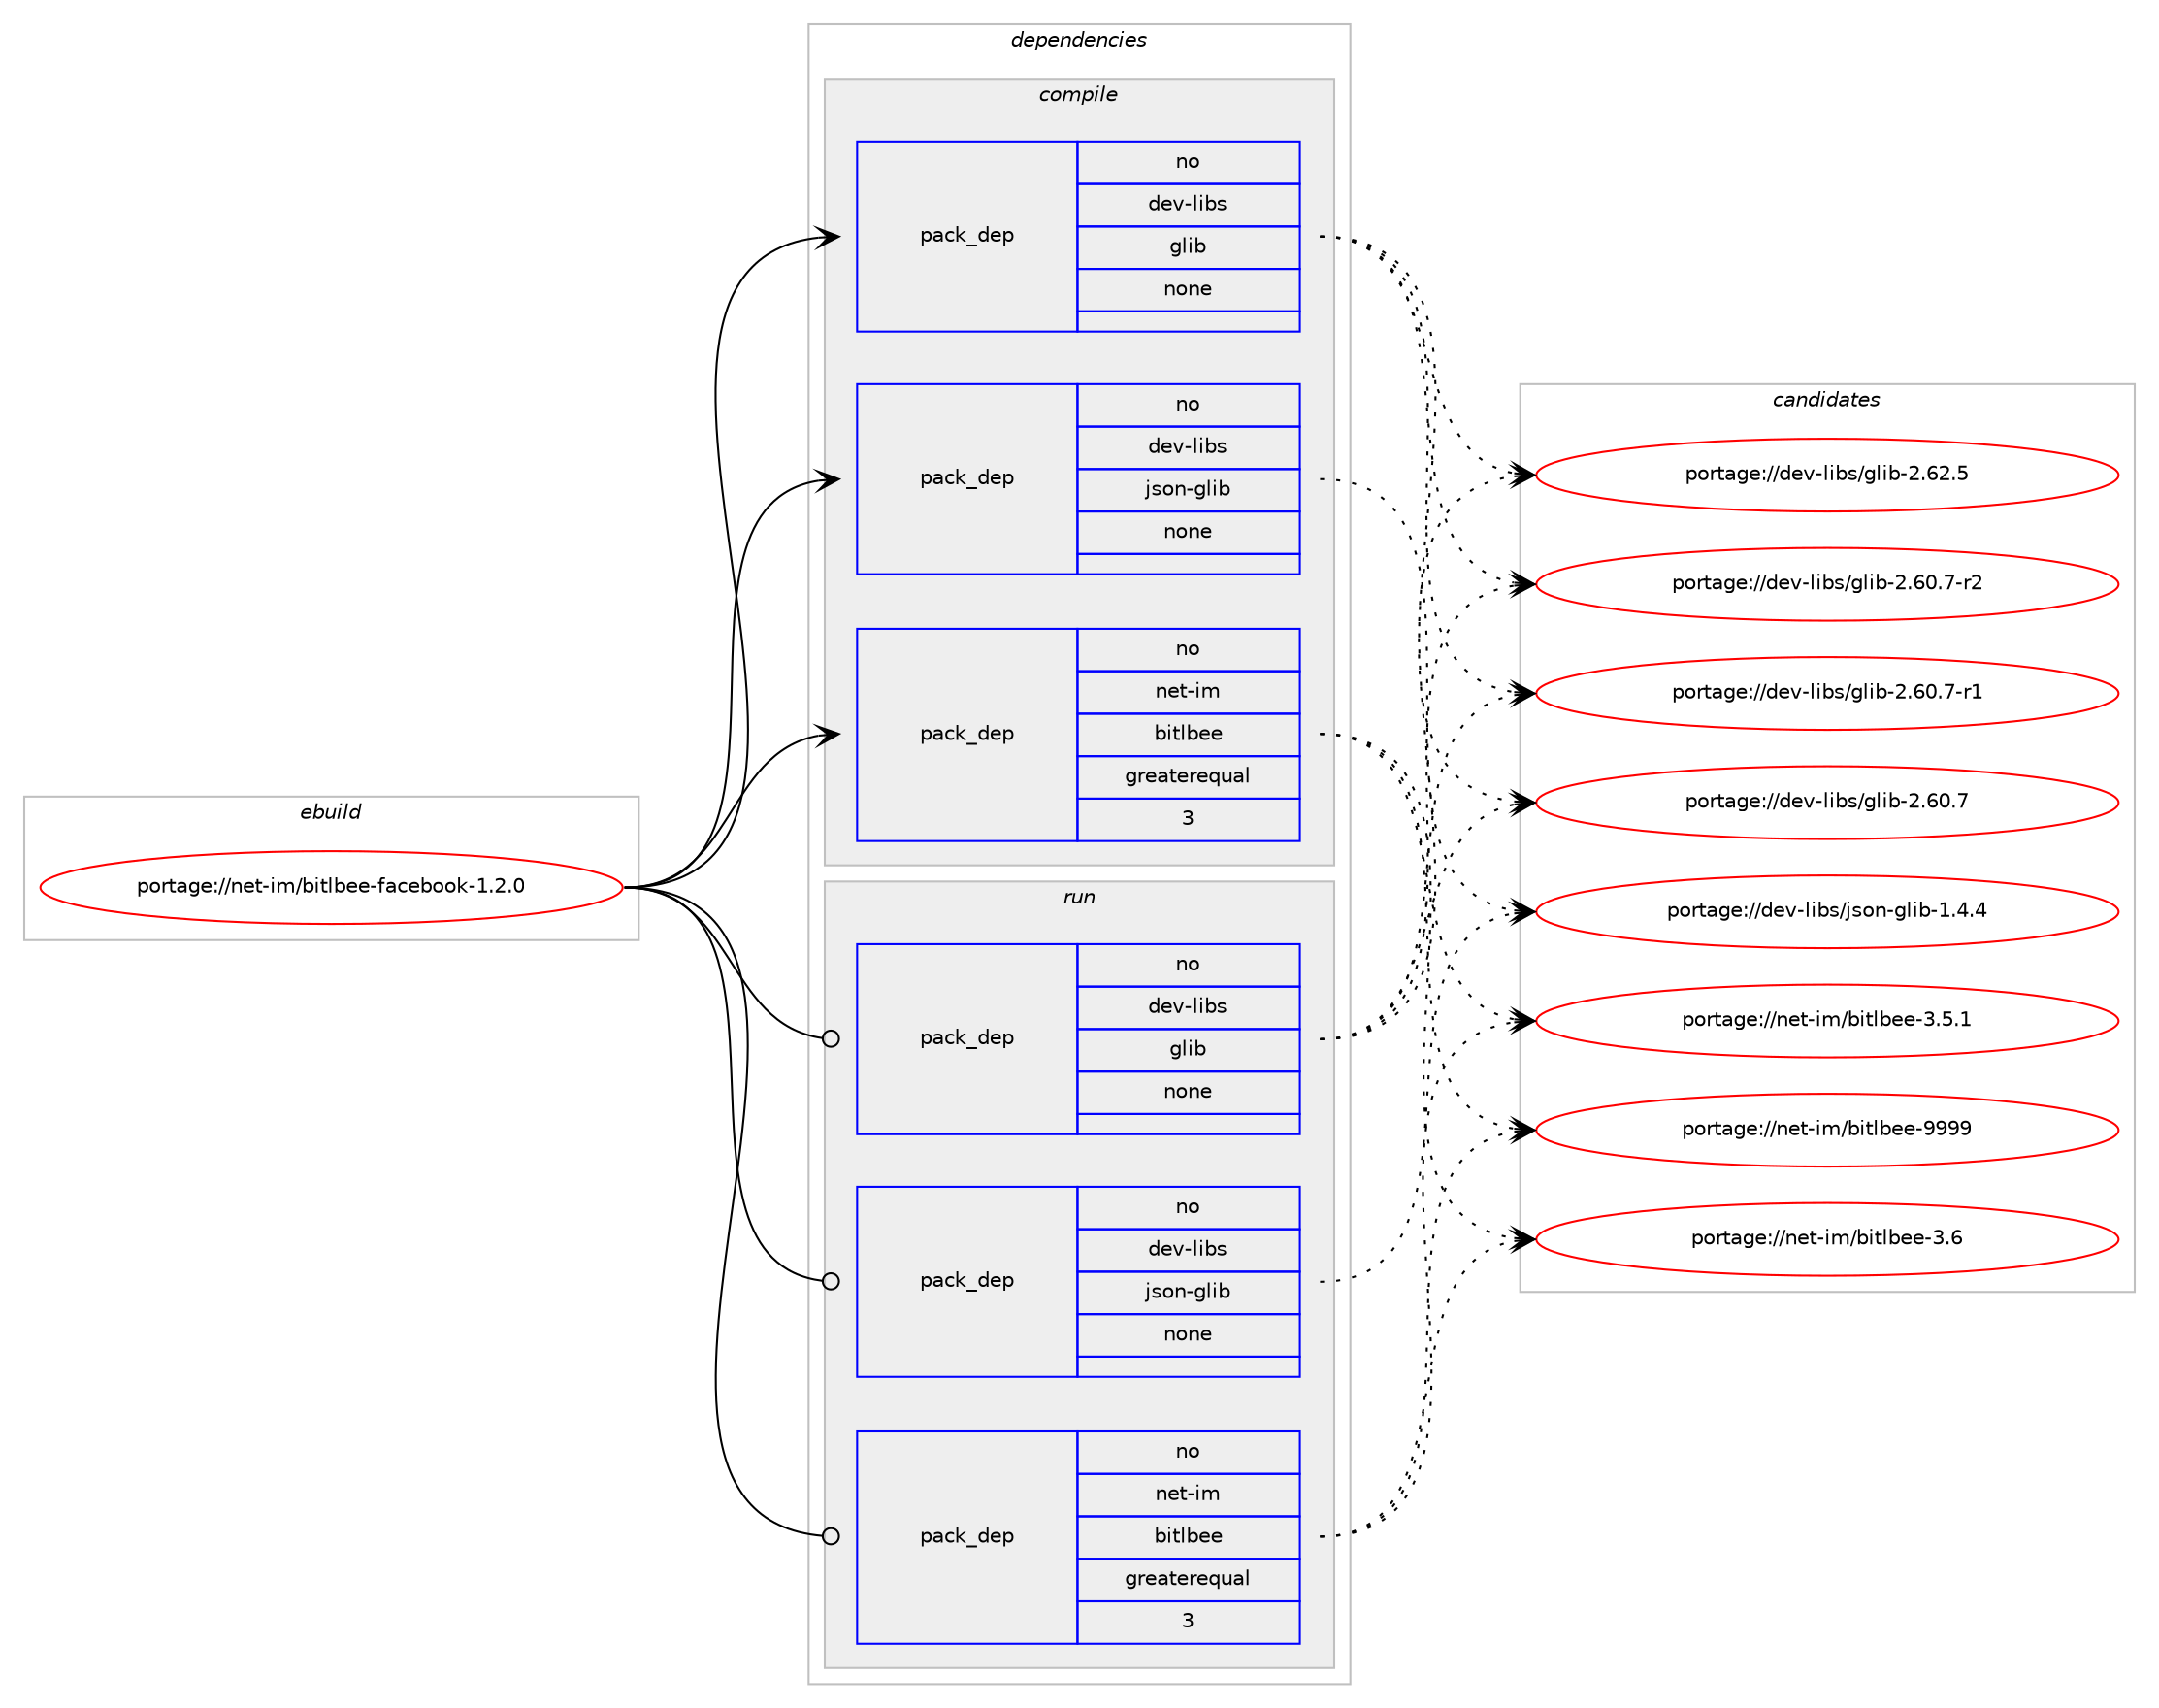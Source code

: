 digraph prolog {

# *************
# Graph options
# *************

newrank=true;
concentrate=true;
compound=true;
graph [rankdir=LR,fontname=Helvetica,fontsize=10,ranksep=1.5];#, ranksep=2.5, nodesep=0.2];
edge  [arrowhead=vee];
node  [fontname=Helvetica,fontsize=10];

# **********
# The ebuild
# **********

subgraph cluster_leftcol {
color=gray;
rank=same;
label=<<i>ebuild</i>>;
id [label="portage://net-im/bitlbee-facebook-1.2.0", color=red, width=4, href="../net-im/bitlbee-facebook-1.2.0.svg"];
}

# ****************
# The dependencies
# ****************

subgraph cluster_midcol {
color=gray;
label=<<i>dependencies</i>>;
subgraph cluster_compile {
fillcolor="#eeeeee";
style=filled;
label=<<i>compile</i>>;
subgraph pack48730 {
dependency62625 [label=<<TABLE BORDER="0" CELLBORDER="1" CELLSPACING="0" CELLPADDING="4" WIDTH="220"><TR><TD ROWSPAN="6" CELLPADDING="30">pack_dep</TD></TR><TR><TD WIDTH="110">no</TD></TR><TR><TD>dev-libs</TD></TR><TR><TD>glib</TD></TR><TR><TD>none</TD></TR><TR><TD></TD></TR></TABLE>>, shape=none, color=blue];
}
id:e -> dependency62625:w [weight=20,style="solid",arrowhead="vee"];
subgraph pack48731 {
dependency62626 [label=<<TABLE BORDER="0" CELLBORDER="1" CELLSPACING="0" CELLPADDING="4" WIDTH="220"><TR><TD ROWSPAN="6" CELLPADDING="30">pack_dep</TD></TR><TR><TD WIDTH="110">no</TD></TR><TR><TD>dev-libs</TD></TR><TR><TD>json-glib</TD></TR><TR><TD>none</TD></TR><TR><TD></TD></TR></TABLE>>, shape=none, color=blue];
}
id:e -> dependency62626:w [weight=20,style="solid",arrowhead="vee"];
subgraph pack48732 {
dependency62627 [label=<<TABLE BORDER="0" CELLBORDER="1" CELLSPACING="0" CELLPADDING="4" WIDTH="220"><TR><TD ROWSPAN="6" CELLPADDING="30">pack_dep</TD></TR><TR><TD WIDTH="110">no</TD></TR><TR><TD>net-im</TD></TR><TR><TD>bitlbee</TD></TR><TR><TD>greaterequal</TD></TR><TR><TD>3</TD></TR></TABLE>>, shape=none, color=blue];
}
id:e -> dependency62627:w [weight=20,style="solid",arrowhead="vee"];
}
subgraph cluster_compileandrun {
fillcolor="#eeeeee";
style=filled;
label=<<i>compile and run</i>>;
}
subgraph cluster_run {
fillcolor="#eeeeee";
style=filled;
label=<<i>run</i>>;
subgraph pack48733 {
dependency62628 [label=<<TABLE BORDER="0" CELLBORDER="1" CELLSPACING="0" CELLPADDING="4" WIDTH="220"><TR><TD ROWSPAN="6" CELLPADDING="30">pack_dep</TD></TR><TR><TD WIDTH="110">no</TD></TR><TR><TD>dev-libs</TD></TR><TR><TD>glib</TD></TR><TR><TD>none</TD></TR><TR><TD></TD></TR></TABLE>>, shape=none, color=blue];
}
id:e -> dependency62628:w [weight=20,style="solid",arrowhead="odot"];
subgraph pack48734 {
dependency62629 [label=<<TABLE BORDER="0" CELLBORDER="1" CELLSPACING="0" CELLPADDING="4" WIDTH="220"><TR><TD ROWSPAN="6" CELLPADDING="30">pack_dep</TD></TR><TR><TD WIDTH="110">no</TD></TR><TR><TD>dev-libs</TD></TR><TR><TD>json-glib</TD></TR><TR><TD>none</TD></TR><TR><TD></TD></TR></TABLE>>, shape=none, color=blue];
}
id:e -> dependency62629:w [weight=20,style="solid",arrowhead="odot"];
subgraph pack48735 {
dependency62630 [label=<<TABLE BORDER="0" CELLBORDER="1" CELLSPACING="0" CELLPADDING="4" WIDTH="220"><TR><TD ROWSPAN="6" CELLPADDING="30">pack_dep</TD></TR><TR><TD WIDTH="110">no</TD></TR><TR><TD>net-im</TD></TR><TR><TD>bitlbee</TD></TR><TR><TD>greaterequal</TD></TR><TR><TD>3</TD></TR></TABLE>>, shape=none, color=blue];
}
id:e -> dependency62630:w [weight=20,style="solid",arrowhead="odot"];
}
}

# **************
# The candidates
# **************

subgraph cluster_choices {
rank=same;
color=gray;
label=<<i>candidates</i>>;

subgraph choice48730 {
color=black;
nodesep=1;
choice1001011184510810598115471031081059845504654504653 [label="portage://dev-libs/glib-2.62.5", color=red, width=4,href="../dev-libs/glib-2.62.5.svg"];
choice10010111845108105981154710310810598455046544846554511450 [label="portage://dev-libs/glib-2.60.7-r2", color=red, width=4,href="../dev-libs/glib-2.60.7-r2.svg"];
choice10010111845108105981154710310810598455046544846554511449 [label="portage://dev-libs/glib-2.60.7-r1", color=red, width=4,href="../dev-libs/glib-2.60.7-r1.svg"];
choice1001011184510810598115471031081059845504654484655 [label="portage://dev-libs/glib-2.60.7", color=red, width=4,href="../dev-libs/glib-2.60.7.svg"];
dependency62625:e -> choice1001011184510810598115471031081059845504654504653:w [style=dotted,weight="100"];
dependency62625:e -> choice10010111845108105981154710310810598455046544846554511450:w [style=dotted,weight="100"];
dependency62625:e -> choice10010111845108105981154710310810598455046544846554511449:w [style=dotted,weight="100"];
dependency62625:e -> choice1001011184510810598115471031081059845504654484655:w [style=dotted,weight="100"];
}
subgraph choice48731 {
color=black;
nodesep=1;
choice1001011184510810598115471061151111104510310810598454946524652 [label="portage://dev-libs/json-glib-1.4.4", color=red, width=4,href="../dev-libs/json-glib-1.4.4.svg"];
dependency62626:e -> choice1001011184510810598115471061151111104510310810598454946524652:w [style=dotted,weight="100"];
}
subgraph choice48732 {
color=black;
nodesep=1;
choice110101116451051094798105116108981011014557575757 [label="portage://net-im/bitlbee-9999", color=red, width=4,href="../net-im/bitlbee-9999.svg"];
choice1101011164510510947981051161089810110145514654 [label="portage://net-im/bitlbee-3.6", color=red, width=4,href="../net-im/bitlbee-3.6.svg"];
choice11010111645105109479810511610898101101455146534649 [label="portage://net-im/bitlbee-3.5.1", color=red, width=4,href="../net-im/bitlbee-3.5.1.svg"];
dependency62627:e -> choice110101116451051094798105116108981011014557575757:w [style=dotted,weight="100"];
dependency62627:e -> choice1101011164510510947981051161089810110145514654:w [style=dotted,weight="100"];
dependency62627:e -> choice11010111645105109479810511610898101101455146534649:w [style=dotted,weight="100"];
}
subgraph choice48733 {
color=black;
nodesep=1;
choice1001011184510810598115471031081059845504654504653 [label="portage://dev-libs/glib-2.62.5", color=red, width=4,href="../dev-libs/glib-2.62.5.svg"];
choice10010111845108105981154710310810598455046544846554511450 [label="portage://dev-libs/glib-2.60.7-r2", color=red, width=4,href="../dev-libs/glib-2.60.7-r2.svg"];
choice10010111845108105981154710310810598455046544846554511449 [label="portage://dev-libs/glib-2.60.7-r1", color=red, width=4,href="../dev-libs/glib-2.60.7-r1.svg"];
choice1001011184510810598115471031081059845504654484655 [label="portage://dev-libs/glib-2.60.7", color=red, width=4,href="../dev-libs/glib-2.60.7.svg"];
dependency62628:e -> choice1001011184510810598115471031081059845504654504653:w [style=dotted,weight="100"];
dependency62628:e -> choice10010111845108105981154710310810598455046544846554511450:w [style=dotted,weight="100"];
dependency62628:e -> choice10010111845108105981154710310810598455046544846554511449:w [style=dotted,weight="100"];
dependency62628:e -> choice1001011184510810598115471031081059845504654484655:w [style=dotted,weight="100"];
}
subgraph choice48734 {
color=black;
nodesep=1;
choice1001011184510810598115471061151111104510310810598454946524652 [label="portage://dev-libs/json-glib-1.4.4", color=red, width=4,href="../dev-libs/json-glib-1.4.4.svg"];
dependency62629:e -> choice1001011184510810598115471061151111104510310810598454946524652:w [style=dotted,weight="100"];
}
subgraph choice48735 {
color=black;
nodesep=1;
choice110101116451051094798105116108981011014557575757 [label="portage://net-im/bitlbee-9999", color=red, width=4,href="../net-im/bitlbee-9999.svg"];
choice1101011164510510947981051161089810110145514654 [label="portage://net-im/bitlbee-3.6", color=red, width=4,href="../net-im/bitlbee-3.6.svg"];
choice11010111645105109479810511610898101101455146534649 [label="portage://net-im/bitlbee-3.5.1", color=red, width=4,href="../net-im/bitlbee-3.5.1.svg"];
dependency62630:e -> choice110101116451051094798105116108981011014557575757:w [style=dotted,weight="100"];
dependency62630:e -> choice1101011164510510947981051161089810110145514654:w [style=dotted,weight="100"];
dependency62630:e -> choice11010111645105109479810511610898101101455146534649:w [style=dotted,weight="100"];
}
}

}
